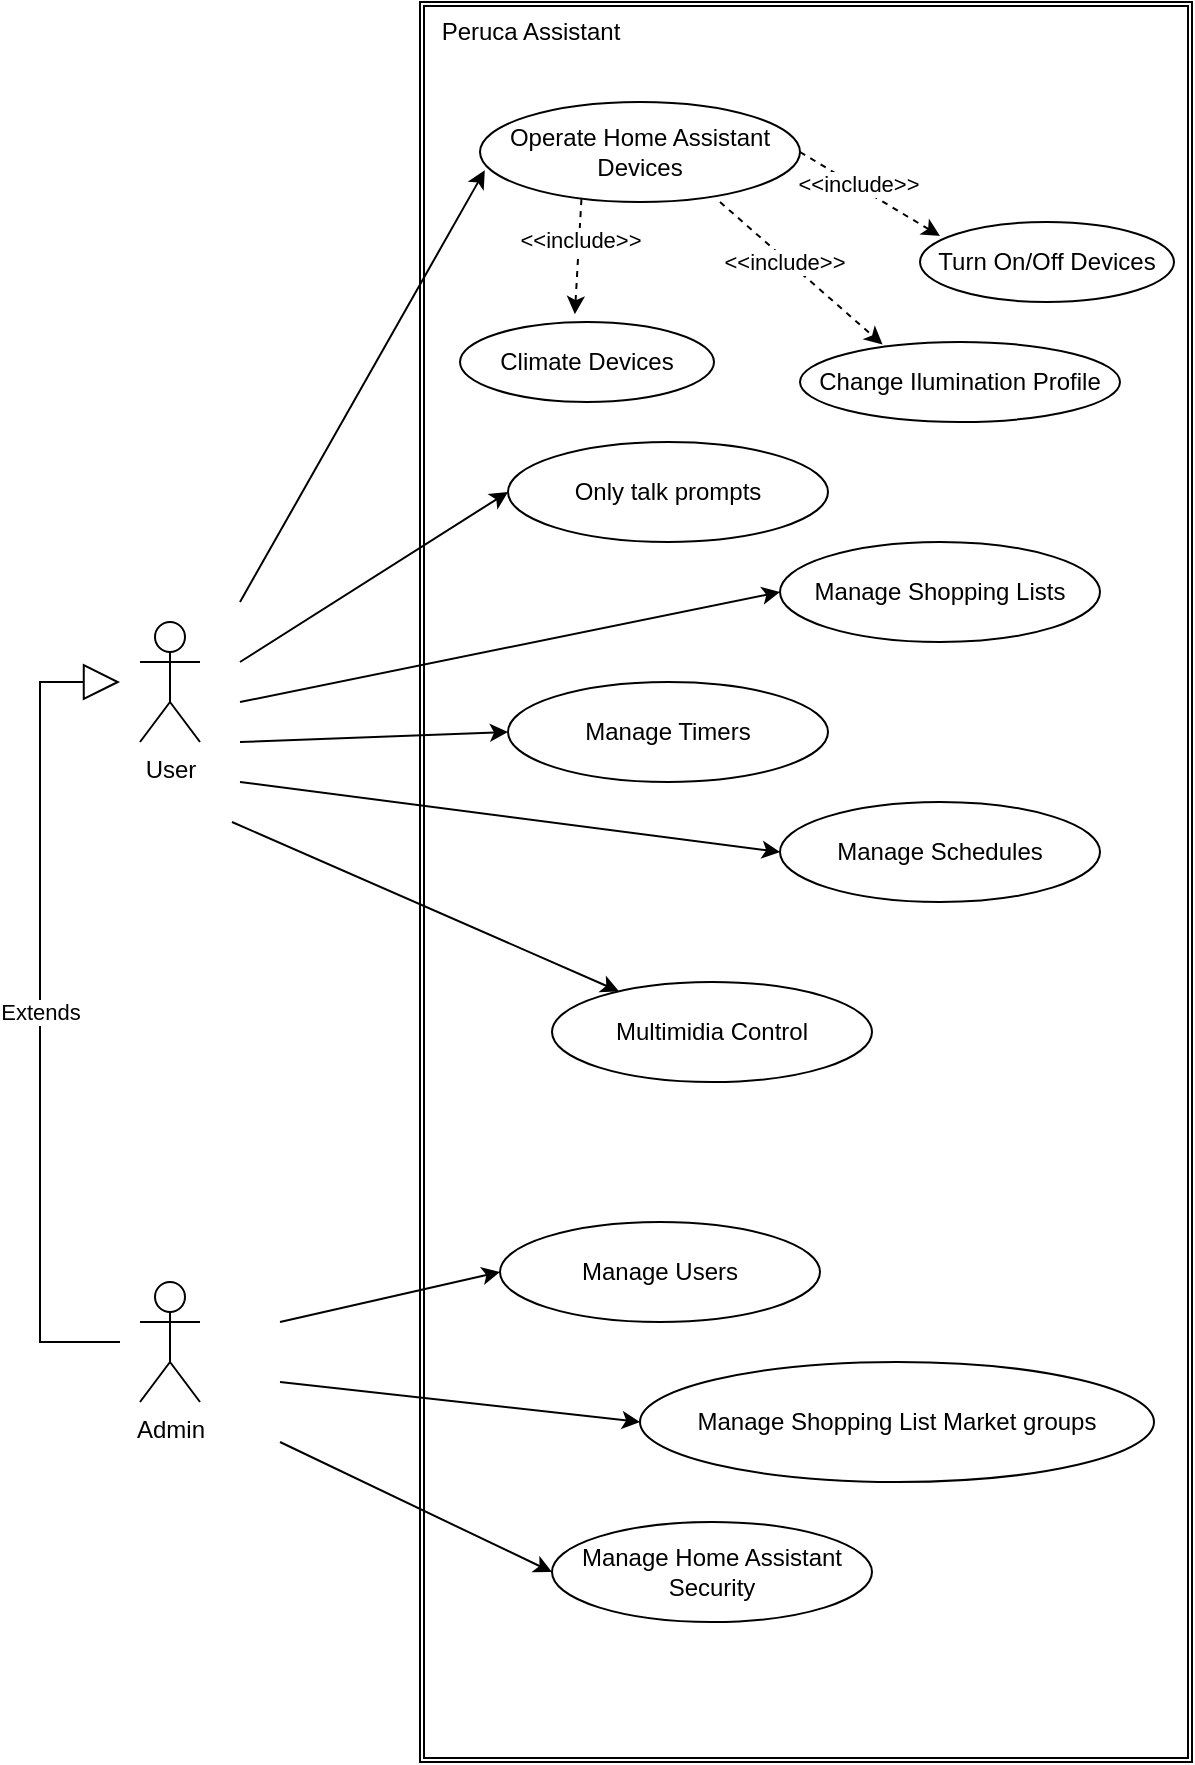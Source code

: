 <mxfile version="24.6.2" type="device" pages="3">
  <diagram id="AzjxXNkzqyozSWthbDyI" name="Use Case">
    <mxGraphModel dx="1193" dy="553" grid="1" gridSize="10" guides="1" tooltips="1" connect="1" arrows="1" fold="1" page="1" pageScale="1" pageWidth="827" pageHeight="1169" math="0" shadow="0">
      <root>
        <mxCell id="0" />
        <mxCell id="1" parent="0" />
        <mxCell id="22QkG0PA7Bmm-pPr16Uh-2" value="" style="shape=ext;double=1;rounded=0;whiteSpace=wrap;html=1;" vertex="1" parent="1">
          <mxGeometry x="294" y="200" width="386" height="880" as="geometry" />
        </mxCell>
        <mxCell id="22QkG0PA7Bmm-pPr16Uh-3" value="User" style="shape=umlActor;verticalLabelPosition=bottom;verticalAlign=top;html=1;" vertex="1" parent="1">
          <mxGeometry x="154" y="510" width="30" height="60" as="geometry" />
        </mxCell>
        <mxCell id="22QkG0PA7Bmm-pPr16Uh-5" value="Admin" style="shape=umlActor;verticalLabelPosition=bottom;verticalAlign=top;html=1;" vertex="1" parent="1">
          <mxGeometry x="154" y="840" width="30" height="60" as="geometry" />
        </mxCell>
        <mxCell id="22QkG0PA7Bmm-pPr16Uh-6" value="Extends" style="endArrow=block;endSize=16;endFill=0;html=1;rounded=0;" edge="1" parent="1">
          <mxGeometry width="160" relative="1" as="geometry">
            <mxPoint x="144" y="870" as="sourcePoint" />
            <mxPoint x="144" y="540" as="targetPoint" />
            <Array as="points">
              <mxPoint x="104" y="870" />
              <mxPoint x="104" y="540" />
            </Array>
          </mxGeometry>
        </mxCell>
        <mxCell id="22QkG0PA7Bmm-pPr16Uh-7" value="Only talk prompts" style="ellipse;whiteSpace=wrap;html=1;" vertex="1" parent="1">
          <mxGeometry x="338" y="420" width="160" height="50" as="geometry" />
        </mxCell>
        <mxCell id="22QkG0PA7Bmm-pPr16Uh-9" value="" style="endArrow=classic;html=1;rounded=0;entryX=0;entryY=0.5;entryDx=0;entryDy=0;" edge="1" parent="1" target="22QkG0PA7Bmm-pPr16Uh-7">
          <mxGeometry width="50" height="50" relative="1" as="geometry">
            <mxPoint x="204" y="530" as="sourcePoint" />
            <mxPoint x="274" y="660" as="targetPoint" />
          </mxGeometry>
        </mxCell>
        <mxCell id="22QkG0PA7Bmm-pPr16Uh-10" value="Manage Users" style="ellipse;whiteSpace=wrap;html=1;" vertex="1" parent="1">
          <mxGeometry x="334" y="810" width="160" height="50" as="geometry" />
        </mxCell>
        <mxCell id="22QkG0PA7Bmm-pPr16Uh-11" value="" style="endArrow=classic;html=1;rounded=0;entryX=0;entryY=0.5;entryDx=0;entryDy=0;" edge="1" parent="1" target="22QkG0PA7Bmm-pPr16Uh-10">
          <mxGeometry width="50" height="50" relative="1" as="geometry">
            <mxPoint x="224" y="860" as="sourcePoint" />
            <mxPoint x="274" y="810" as="targetPoint" />
          </mxGeometry>
        </mxCell>
        <mxCell id="22QkG0PA7Bmm-pPr16Uh-14" value="Manage Shopping List Market groups" style="ellipse;whiteSpace=wrap;html=1;" vertex="1" parent="1">
          <mxGeometry x="404" y="880" width="257" height="60" as="geometry" />
        </mxCell>
        <mxCell id="22QkG0PA7Bmm-pPr16Uh-15" value="" style="endArrow=classic;html=1;rounded=0;entryX=0;entryY=0.5;entryDx=0;entryDy=0;" edge="1" parent="1" target="22QkG0PA7Bmm-pPr16Uh-14">
          <mxGeometry width="50" height="50" relative="1" as="geometry">
            <mxPoint x="224" y="890" as="sourcePoint" />
            <mxPoint x="524" y="870" as="targetPoint" />
          </mxGeometry>
        </mxCell>
        <mxCell id="22QkG0PA7Bmm-pPr16Uh-19" value="Manage Shopping Lists" style="ellipse;whiteSpace=wrap;html=1;" vertex="1" parent="1">
          <mxGeometry x="474" y="470" width="160" height="50" as="geometry" />
        </mxCell>
        <mxCell id="22QkG0PA7Bmm-pPr16Uh-20" value="Manage Timers" style="ellipse;whiteSpace=wrap;html=1;" vertex="1" parent="1">
          <mxGeometry x="338" y="540" width="160" height="50" as="geometry" />
        </mxCell>
        <mxCell id="22QkG0PA7Bmm-pPr16Uh-21" value="" style="endArrow=classic;html=1;rounded=0;entryX=0;entryY=0.5;entryDx=0;entryDy=0;" edge="1" parent="1" target="22QkG0PA7Bmm-pPr16Uh-19">
          <mxGeometry width="50" height="50" relative="1" as="geometry">
            <mxPoint x="204" y="550" as="sourcePoint" />
            <mxPoint x="284" y="520" as="targetPoint" />
          </mxGeometry>
        </mxCell>
        <mxCell id="22QkG0PA7Bmm-pPr16Uh-22" value="Manage Schedules" style="ellipse;whiteSpace=wrap;html=1;" vertex="1" parent="1">
          <mxGeometry x="474" y="600" width="160" height="50" as="geometry" />
        </mxCell>
        <mxCell id="22QkG0PA7Bmm-pPr16Uh-23" value="" style="endArrow=classic;html=1;rounded=0;entryX=0;entryY=0.5;entryDx=0;entryDy=0;" edge="1" parent="1" target="22QkG0PA7Bmm-pPr16Uh-20">
          <mxGeometry width="50" height="50" relative="1" as="geometry">
            <mxPoint x="204" y="570" as="sourcePoint" />
            <mxPoint x="274" y="580" as="targetPoint" />
          </mxGeometry>
        </mxCell>
        <mxCell id="22QkG0PA7Bmm-pPr16Uh-24" value="" style="endArrow=classic;html=1;rounded=0;entryX=0;entryY=0.5;entryDx=0;entryDy=0;" edge="1" parent="1" target="22QkG0PA7Bmm-pPr16Uh-22">
          <mxGeometry width="50" height="50" relative="1" as="geometry">
            <mxPoint x="204" y="590" as="sourcePoint" />
            <mxPoint x="254" y="620" as="targetPoint" />
          </mxGeometry>
        </mxCell>
        <mxCell id="22QkG0PA7Bmm-pPr16Uh-25" value="Operate Home Assistant Devices" style="ellipse;whiteSpace=wrap;html=1;" vertex="1" parent="1">
          <mxGeometry x="324" y="250" width="160" height="50" as="geometry" />
        </mxCell>
        <mxCell id="22QkG0PA7Bmm-pPr16Uh-26" value="" style="endArrow=classic;html=1;rounded=0;entryX=0.015;entryY=0.683;entryDx=0;entryDy=0;entryPerimeter=0;" edge="1" parent="1" target="22QkG0PA7Bmm-pPr16Uh-25">
          <mxGeometry width="50" height="50" relative="1" as="geometry">
            <mxPoint x="204" y="500" as="sourcePoint" />
            <mxPoint x="254" y="450" as="targetPoint" />
          </mxGeometry>
        </mxCell>
        <mxCell id="22QkG0PA7Bmm-pPr16Uh-27" value="Climate Devices" style="ellipse;whiteSpace=wrap;html=1;" vertex="1" parent="1">
          <mxGeometry x="314" y="360" width="127" height="40" as="geometry" />
        </mxCell>
        <mxCell id="22QkG0PA7Bmm-pPr16Uh-28" value="Turn On/Off Devices" style="ellipse;whiteSpace=wrap;html=1;" vertex="1" parent="1">
          <mxGeometry x="544" y="310" width="127" height="40" as="geometry" />
        </mxCell>
        <mxCell id="22QkG0PA7Bmm-pPr16Uh-29" value="Change Ilumination Profile" style="ellipse;whiteSpace=wrap;html=1;" vertex="1" parent="1">
          <mxGeometry x="484" y="370" width="160" height="40" as="geometry" />
        </mxCell>
        <mxCell id="22QkG0PA7Bmm-pPr16Uh-30" value="" style="endArrow=classic;html=1;rounded=0;exitX=1;exitY=0.5;exitDx=0;exitDy=0;dashed=1;" edge="1" parent="1" source="22QkG0PA7Bmm-pPr16Uh-25">
          <mxGeometry width="50" height="50" relative="1" as="geometry">
            <mxPoint x="524" y="300" as="sourcePoint" />
            <mxPoint x="554" y="317" as="targetPoint" />
          </mxGeometry>
        </mxCell>
        <mxCell id="22QkG0PA7Bmm-pPr16Uh-35" value="&amp;lt;&amp;lt;include&amp;gt;&amp;gt;" style="edgeLabel;html=1;align=center;verticalAlign=middle;resizable=0;points=[];" vertex="1" connectable="0" parent="22QkG0PA7Bmm-pPr16Uh-30">
          <mxGeometry x="-0.345" y="-3" relative="1" as="geometry">
            <mxPoint x="8" as="offset" />
          </mxGeometry>
        </mxCell>
        <mxCell id="22QkG0PA7Bmm-pPr16Uh-31" value="" style="endArrow=classic;html=1;rounded=0;exitX=1;exitY=0.5;exitDx=0;exitDy=0;dashed=1;entryX=0.258;entryY=0.031;entryDx=0;entryDy=0;entryPerimeter=0;" edge="1" parent="1" target="22QkG0PA7Bmm-pPr16Uh-29">
          <mxGeometry width="50" height="50" relative="1" as="geometry">
            <mxPoint x="444" y="300" as="sourcePoint" />
            <mxPoint x="514" y="342" as="targetPoint" />
          </mxGeometry>
        </mxCell>
        <mxCell id="22QkG0PA7Bmm-pPr16Uh-34" value="&amp;lt;&amp;lt;include&amp;gt;&amp;gt;" style="edgeLabel;html=1;align=center;verticalAlign=middle;resizable=0;points=[];" vertex="1" connectable="0" parent="22QkG0PA7Bmm-pPr16Uh-31">
          <mxGeometry x="-0.191" y="-1" relative="1" as="geometry">
            <mxPoint as="offset" />
          </mxGeometry>
        </mxCell>
        <mxCell id="22QkG0PA7Bmm-pPr16Uh-32" value="" style="endArrow=classic;html=1;rounded=0;exitX=0.317;exitY=0.971;exitDx=0;exitDy=0;dashed=1;exitPerimeter=0;entryX=0.452;entryY=-0.098;entryDx=0;entryDy=0;entryPerimeter=0;" edge="1" parent="1" source="22QkG0PA7Bmm-pPr16Uh-25" target="22QkG0PA7Bmm-pPr16Uh-27">
          <mxGeometry width="50" height="50" relative="1" as="geometry">
            <mxPoint x="397" y="309" as="sourcePoint" />
            <mxPoint x="467" y="351" as="targetPoint" />
          </mxGeometry>
        </mxCell>
        <mxCell id="22QkG0PA7Bmm-pPr16Uh-33" value="&amp;lt;&amp;lt;include&amp;gt;&amp;gt;" style="edgeLabel;html=1;align=center;verticalAlign=middle;resizable=0;points=[];" vertex="1" connectable="0" parent="22QkG0PA7Bmm-pPr16Uh-32">
          <mxGeometry x="-0.306" relative="1" as="geometry">
            <mxPoint as="offset" />
          </mxGeometry>
        </mxCell>
        <mxCell id="22QkG0PA7Bmm-pPr16Uh-36" value="Manage Home Assistant Security" style="ellipse;whiteSpace=wrap;html=1;" vertex="1" parent="1">
          <mxGeometry x="360" y="960" width="160" height="50" as="geometry" />
        </mxCell>
        <mxCell id="22QkG0PA7Bmm-pPr16Uh-37" value="" style="endArrow=classic;html=1;rounded=0;entryX=0;entryY=0.5;entryDx=0;entryDy=0;" edge="1" parent="1" target="22QkG0PA7Bmm-pPr16Uh-36">
          <mxGeometry width="50" height="50" relative="1" as="geometry">
            <mxPoint x="224" y="920" as="sourcePoint" />
            <mxPoint x="254" y="950" as="targetPoint" />
          </mxGeometry>
        </mxCell>
        <mxCell id="22QkG0PA7Bmm-pPr16Uh-38" value="Peruca Assistant" style="text;html=1;align=center;verticalAlign=middle;resizable=0;points=[];autosize=1;strokeColor=none;fillColor=none;" vertex="1" parent="1">
          <mxGeometry x="294" y="200" width="110" height="30" as="geometry" />
        </mxCell>
        <mxCell id="fn7bttBEKci_fTVbFrJp-1" value="Multimidia Control" style="ellipse;whiteSpace=wrap;html=1;" vertex="1" parent="1">
          <mxGeometry x="360" y="690" width="160" height="50" as="geometry" />
        </mxCell>
        <mxCell id="fn7bttBEKci_fTVbFrJp-2" value="" style="endArrow=classic;html=1;rounded=0;" edge="1" parent="1" target="fn7bttBEKci_fTVbFrJp-1">
          <mxGeometry width="50" height="50" relative="1" as="geometry">
            <mxPoint x="200" y="610" as="sourcePoint" />
            <mxPoint x="300" y="600" as="targetPoint" />
          </mxGeometry>
        </mxCell>
      </root>
    </mxGraphModel>
  </diagram>
  <diagram id="fnRqZbwFqAGzTq_wg0AI" name="Component Diagram">
    <mxGraphModel dx="763" dy="354" grid="1" gridSize="10" guides="1" tooltips="1" connect="1" arrows="1" fold="1" page="1" pageScale="1" pageWidth="1169" pageHeight="827" math="0" shadow="0">
      <root>
        <mxCell id="0" />
        <mxCell id="1" parent="0" />
        <mxCell id="j9jeA0UQWSRx-9CEalAt-38" value="" style="shape=folder;fontStyle=1;spacingTop=10;tabWidth=110;tabHeight=20;tabPosition=left;html=1;whiteSpace=wrap;" vertex="1" parent="1">
          <mxGeometry x="247" y="250" width="560" height="270" as="geometry" />
        </mxCell>
        <mxCell id="j9jeA0UQWSRx-9CEalAt-4" value="" style="shape=folder;fontStyle=1;spacingTop=10;tabWidth=150;tabHeight=20;tabPosition=left;html=1;whiteSpace=wrap;" vertex="1" parent="1">
          <mxGeometry x="247" y="550" width="760" height="180" as="geometry" />
        </mxCell>
        <mxCell id="j9jeA0UQWSRx-9CEalAt-1" value="&lt;div&gt;&amp;lt;&amp;lt;REST API&amp;gt;&amp;gt;&lt;/div&gt;Peruca API" style="shape=module;align=left;spacingLeft=20;align=center;verticalAlign=top;whiteSpace=wrap;html=1;" vertex="1" parent="1">
          <mxGeometry x="387" y="290" width="140" height="50" as="geometry" />
        </mxCell>
        <mxCell id="j9jeA0UQWSRx-9CEalAt-2" value="&lt;div&gt;&amp;lt;&amp;lt;UNIX Daemon&amp;gt;&amp;gt;&lt;/div&gt;Peruca Service Broker" style="shape=module;align=left;spacingLeft=20;align=center;verticalAlign=top;whiteSpace=wrap;html=1;" vertex="1" parent="1">
          <mxGeometry x="597" y="290" width="140" height="50" as="geometry" />
        </mxCell>
        <mxCell id="j9jeA0UQWSRx-9CEalAt-7" value="Use" style="endArrow=open;endSize=12;dashed=1;html=1;rounded=0;exitX=0.5;exitY=1;exitDx=0;exitDy=0;entryX=-0.13;entryY=0.839;entryDx=0;entryDy=0;entryPerimeter=0;" edge="1" parent="1" source="j9jeA0UQWSRx-9CEalAt-8" target="j9jeA0UQWSRx-9CEalAt-20">
          <mxGeometry width="160" relative="1" as="geometry">
            <mxPoint x="492" y="340" as="sourcePoint" />
            <mxPoint x="387" y="540" as="targetPoint" />
          </mxGeometry>
        </mxCell>
        <mxCell id="j9jeA0UQWSRx-9CEalAt-8" value="&amp;lt;&amp;lt;Resource Lib&amp;gt;&amp;gt;&lt;div&gt;Peruca Domain&lt;/div&gt;" style="shape=module;align=left;spacingLeft=20;align=center;verticalAlign=top;whiteSpace=wrap;html=1;" vertex="1" parent="1">
          <mxGeometry x="507" y="440" width="190" height="50" as="geometry" />
        </mxCell>
        <mxCell id="j9jeA0UQWSRx-9CEalAt-10" value="Use" style="endArrow=open;endSize=12;dashed=1;html=1;rounded=0;entryX=0.25;entryY=0;entryDx=0;entryDy=0;exitX=0.433;exitY=1.051;exitDx=0;exitDy=0;exitPerimeter=0;" edge="1" parent="1" source="j9jeA0UQWSRx-9CEalAt-1" target="j9jeA0UQWSRx-9CEalAt-8">
          <mxGeometry width="160" relative="1" as="geometry">
            <mxPoint x="387" y="410" as="sourcePoint" />
            <mxPoint x="547" y="410" as="targetPoint" />
          </mxGeometry>
        </mxCell>
        <mxCell id="j9jeA0UQWSRx-9CEalAt-11" value="Use" style="endArrow=open;endSize=12;dashed=1;html=1;rounded=0;exitX=0.5;exitY=1;exitDx=0;exitDy=0;entryX=0.835;entryY=-0.098;entryDx=0;entryDy=0;entryPerimeter=0;" edge="1" parent="1" source="j9jeA0UQWSRx-9CEalAt-2" target="j9jeA0UQWSRx-9CEalAt-8">
          <mxGeometry width="160" relative="1" as="geometry">
            <mxPoint x="747" y="400" as="sourcePoint" />
            <mxPoint x="907" y="400" as="targetPoint" />
          </mxGeometry>
        </mxCell>
        <mxCell id="j9jeA0UQWSRx-9CEalAt-12" value="MQTT Broker" style="shape=module;align=left;spacingLeft=20;align=center;verticalAlign=top;whiteSpace=wrap;html=1;" vertex="1" parent="1">
          <mxGeometry x="847" y="270" width="140" height="50" as="geometry" />
        </mxCell>
        <mxCell id="j9jeA0UQWSRx-9CEalAt-13" value="Use" style="endArrow=open;endSize=12;dashed=1;html=1;rounded=0;entryX=0;entryY=0;entryDx=0;entryDy=35;entryPerimeter=0;" edge="1" parent="1" target="j9jeA0UQWSRx-9CEalAt-12">
          <mxGeometry width="160" relative="1" as="geometry">
            <mxPoint x="697" y="460" as="sourcePoint" />
            <mxPoint x="857" y="460" as="targetPoint" />
          </mxGeometry>
        </mxCell>
        <mxCell id="j9jeA0UQWSRx-9CEalAt-14" value="&lt;div&gt;&amp;lt;&amp;lt;SQL Database&amp;gt;&amp;gt;&lt;/div&gt;PerucaDb" style="shape=cylinder3;whiteSpace=wrap;html=1;boundedLbl=1;backgroundOutline=1;size=15;" vertex="1" parent="1">
          <mxGeometry x="862" y="430" width="110" height="100" as="geometry" />
        </mxCell>
        <mxCell id="j9jeA0UQWSRx-9CEalAt-17" value="Use" style="endArrow=open;endSize=12;dashed=1;html=1;rounded=0;exitX=1;exitY=0.5;exitDx=0;exitDy=0;entryX=0;entryY=0.5;entryDx=0;entryDy=0;entryPerimeter=0;" edge="1" parent="1" source="j9jeA0UQWSRx-9CEalAt-8" target="j9jeA0UQWSRx-9CEalAt-14">
          <mxGeometry width="160" relative="1" as="geometry">
            <mxPoint x="297" y="470" as="sourcePoint" />
            <mxPoint x="297" y="530" as="targetPoint" />
          </mxGeometry>
        </mxCell>
        <mxCell id="j9jeA0UQWSRx-9CEalAt-18" value="LLM Providers" style="text;html=1;align=center;verticalAlign=middle;resizable=0;points=[];autosize=1;strokeColor=none;fillColor=none;" vertex="1" parent="1">
          <mxGeometry x="241" y="547" width="100" height="30" as="geometry" />
        </mxCell>
        <mxCell id="j9jeA0UQWSRx-9CEalAt-20" value="1" style="text;html=1;align=center;verticalAlign=middle;resizable=0;points=[];autosize=1;strokeColor=none;fillColor=none;" vertex="1" parent="1">
          <mxGeometry x="607" y="540" width="30" height="30" as="geometry" />
        </mxCell>
        <mxCell id="j9jeA0UQWSRx-9CEalAt-23" value="" style="shape=image;html=1;verticalLabelPosition=bottom;verticalAlign=top;imageAspect=1;aspect=fixed;image=img/clipart/Gear_128x128.png" vertex="1" parent="1">
          <mxGeometry x="724.62" y="325" width="9.38" height="11" as="geometry" />
        </mxCell>
        <mxCell id="j9jeA0UQWSRx-9CEalAt-24" value="&lt;div&gt;&amp;lt;&amp;lt;REST API&amp;gt;&amp;gt;&lt;/div&gt;Home Assistant API" style="shape=module;align=left;spacingLeft=20;align=center;verticalAlign=top;whiteSpace=wrap;html=1;" vertex="1" parent="1">
          <mxGeometry x="837" y="360" width="160" height="50" as="geometry" />
        </mxCell>
        <mxCell id="j9jeA0UQWSRx-9CEalAt-25" value="Use" style="endArrow=open;endSize=12;dashed=1;html=1;rounded=0;entryX=0;entryY=0;entryDx=0;entryDy=15;entryPerimeter=0;exitX=1;exitY=0.5;exitDx=0;exitDy=0;" edge="1" parent="1" source="j9jeA0UQWSRx-9CEalAt-8" target="j9jeA0UQWSRx-9CEalAt-24">
          <mxGeometry width="160" relative="1" as="geometry">
            <mxPoint x="577" y="500" as="sourcePoint" />
            <mxPoint x="737" y="500" as="targetPoint" />
          </mxGeometry>
        </mxCell>
        <mxCell id="j9jeA0UQWSRx-9CEalAt-26" value="&amp;lt;&amp;lt;Application&amp;gt;&amp;gt;&lt;div&gt;NodeRED Workflow&lt;/div&gt;" style="shape=module;align=left;spacingLeft=20;align=center;verticalAlign=top;whiteSpace=wrap;html=1;" vertex="1" parent="1">
          <mxGeometry x="471" y="130" width="170" height="50" as="geometry" />
        </mxCell>
        <mxCell id="j9jeA0UQWSRx-9CEalAt-27" value="Use" style="endArrow=open;endSize=12;dashed=1;html=1;rounded=0;exitX=0.187;exitY=1.062;exitDx=0;exitDy=0;exitPerimeter=0;entryX=0.584;entryY=-0.027;entryDx=0;entryDy=0;entryPerimeter=0;" edge="1" parent="1" source="j9jeA0UQWSRx-9CEalAt-26" target="j9jeA0UQWSRx-9CEalAt-1">
          <mxGeometry width="160" relative="1" as="geometry">
            <mxPoint x="547" y="210" as="sourcePoint" />
            <mxPoint x="707" y="210" as="targetPoint" />
          </mxGeometry>
        </mxCell>
        <mxCell id="j9jeA0UQWSRx-9CEalAt-31" value="" style="shape=folder;fontStyle=1;spacingTop=10;tabWidth=89;tabHeight=20;tabPosition=left;html=1;whiteSpace=wrap;" vertex="1" parent="1">
          <mxGeometry x="627.55" y="579.5" width="359.45" height="120.5" as="geometry" />
        </mxCell>
        <mxCell id="j9jeA0UQWSRx-9CEalAt-28" value="Use" style="endArrow=open;endSize=12;dashed=1;html=1;rounded=0;exitX=1;exitY=0.5;exitDx=0;exitDy=0;entryX=0.414;entryY=-0.134;entryDx=0;entryDy=0;entryPerimeter=0;" edge="1" parent="1" source="j9jeA0UQWSRx-9CEalAt-26" target="j9jeA0UQWSRx-9CEalAt-12">
          <mxGeometry width="160" relative="1" as="geometry">
            <mxPoint x="767" y="220" as="sourcePoint" />
            <mxPoint x="927" y="220" as="targetPoint" />
          </mxGeometry>
        </mxCell>
        <mxCell id="j9jeA0UQWSRx-9CEalAt-3" value="&lt;div&gt;&amp;lt;&amp;lt;REST API&amp;gt;&amp;gt;&lt;/div&gt;Chat GPT API" style="shape=module;align=left;spacingLeft=20;align=center;verticalAlign=top;whiteSpace=wrap;html=1;" vertex="1" parent="1">
          <mxGeometry x="637" y="622.5" width="160" height="50" as="geometry" />
        </mxCell>
        <mxCell id="j9jeA0UQWSRx-9CEalAt-32" value="" style="shape=folder;fontStyle=1;spacingTop=10;tabWidth=90;tabHeight=20;tabPosition=left;html=1;whiteSpace=wrap;" vertex="1" parent="1">
          <mxGeometry x="257" y="580" width="360" height="120" as="geometry" />
        </mxCell>
        <mxCell id="j9jeA0UQWSRx-9CEalAt-30" value="&lt;div&gt;&amp;lt;&amp;lt;REST API&amp;gt;&amp;gt;&lt;/div&gt;&lt;div&gt;LocalAi&lt;/div&gt;" style="shape=module;align=left;spacingLeft=20;align=center;verticalAlign=top;whiteSpace=wrap;html=1;" vertex="1" parent="1">
          <mxGeometry x="267" y="617" width="160" height="50" as="geometry" />
        </mxCell>
        <mxCell id="j9jeA0UQWSRx-9CEalAt-6" value="&lt;div&gt;&amp;lt;&amp;lt;REST API&amp;gt;&amp;gt;&lt;/div&gt;&lt;div&gt;Ollama&lt;/div&gt;" style="shape=module;align=left;spacingLeft=20;align=center;verticalAlign=top;whiteSpace=wrap;html=1;" vertex="1" parent="1">
          <mxGeometry x="437" y="617" width="160" height="50" as="geometry" />
        </mxCell>
        <mxCell id="j9jeA0UQWSRx-9CEalAt-33" value="&lt;div&gt;&amp;lt;&amp;lt;REST API&amp;gt;&amp;gt;&lt;/div&gt;Google Gemini API" style="shape=module;align=left;spacingLeft=20;align=center;verticalAlign=top;whiteSpace=wrap;html=1;" vertex="1" parent="1">
          <mxGeometry x="807" y="622.5" width="160" height="50" as="geometry" />
        </mxCell>
        <mxCell id="j9jeA0UQWSRx-9CEalAt-34" value="Local" style="text;html=1;align=center;verticalAlign=middle;resizable=0;points=[];autosize=1;strokeColor=none;fillColor=none;" vertex="1" parent="1">
          <mxGeometry x="252" y="575" width="50" height="30" as="geometry" />
        </mxCell>
        <mxCell id="j9jeA0UQWSRx-9CEalAt-35" value="Remote" style="text;html=1;align=center;verticalAlign=middle;resizable=0;points=[];autosize=1;strokeColor=none;fillColor=none;" vertex="1" parent="1">
          <mxGeometry x="621" y="574.5" width="70" height="30" as="geometry" />
        </mxCell>
        <mxCell id="j9jeA0UQWSRx-9CEalAt-36" value="&amp;lt;&amp;lt;Resource Lib&amp;gt;&amp;gt;&lt;div&gt;Spacy&lt;/div&gt;" style="shape=module;align=left;spacingLeft=20;align=center;verticalAlign=top;whiteSpace=wrap;html=1;" vertex="1" parent="1">
          <mxGeometry x="267" y="390" width="170" height="50" as="geometry" />
        </mxCell>
        <mxCell id="j9jeA0UQWSRx-9CEalAt-37" value="Use" style="endArrow=open;endSize=12;dashed=1;html=1;rounded=0;entryX=1;entryY=0.75;entryDx=0;entryDy=0;exitX=0.05;exitY=0.306;exitDx=0;exitDy=0;exitPerimeter=0;" edge="1" parent="1" source="j9jeA0UQWSRx-9CEalAt-8" target="j9jeA0UQWSRx-9CEalAt-36">
          <mxGeometry width="160" relative="1" as="geometry">
            <mxPoint x="267" y="480" as="sourcePoint" />
            <mxPoint x="427" y="480" as="targetPoint" />
          </mxGeometry>
        </mxCell>
        <mxCell id="j9jeA0UQWSRx-9CEalAt-39" value="Peruca Assistant" style="text;html=1;align=center;verticalAlign=middle;resizable=0;points=[];autosize=1;strokeColor=none;fillColor=none;" vertex="1" parent="1">
          <mxGeometry x="241" y="245" width="110" height="30" as="geometry" />
        </mxCell>
        <mxCell id="_lujvokNihChuoPmKY0--1" value="Project: Peruca Virtual Assistant&lt;div&gt;Author: Bruno Crema Ferreira - Last Update: 24/06/2024&lt;/div&gt;" style="shape=umlFrame;whiteSpace=wrap;html=1;pointerEvents=0;width=330;height=30;" vertex="1" parent="1">
          <mxGeometry x="200" y="80" width="870" height="690" as="geometry" />
        </mxCell>
      </root>
    </mxGraphModel>
  </diagram>
  <diagram id="xfsLvgY5jhHBzrPdtCOW" name="Page-3">
    <mxGraphModel dx="714" dy="442" grid="1" gridSize="10" guides="1" tooltips="1" connect="1" arrows="1" fold="1" page="1" pageScale="1" pageWidth="827" pageHeight="1169" math="0" shadow="0">
      <root>
        <mxCell id="0" />
        <mxCell id="1" parent="0" />
      </root>
    </mxGraphModel>
  </diagram>
</mxfile>
